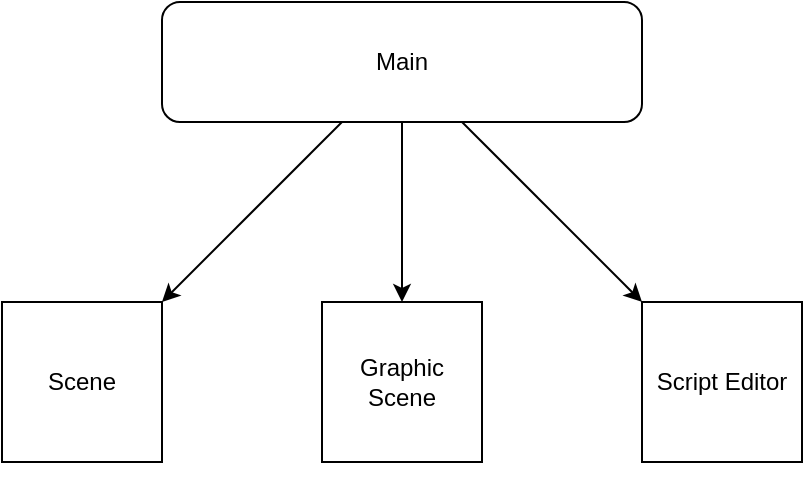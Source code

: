 <mxfile version="16.0.0" type="github">
  <diagram id="hCC37PdxLk1hiNzJ39LI" name="Page-1">
    <mxGraphModel dx="1422" dy="754" grid="1" gridSize="10" guides="1" tooltips="1" connect="1" arrows="1" fold="1" page="1" pageScale="1" pageWidth="850" pageHeight="1100" math="0" shadow="0">
      <root>
        <mxCell id="0" />
        <mxCell id="1" parent="0" />
        <mxCell id="mb9BTXo8A0_jGZtF6IZj-12" style="rounded=0;orthogonalLoop=1;jettySize=auto;html=1;" edge="1" parent="1" source="mb9BTXo8A0_jGZtF6IZj-8" target="mb9BTXo8A0_jGZtF6IZj-9">
          <mxGeometry relative="1" as="geometry" />
        </mxCell>
        <mxCell id="mb9BTXo8A0_jGZtF6IZj-13" style="rounded=0;orthogonalLoop=1;jettySize=auto;html=1;" edge="1" parent="1" source="mb9BTXo8A0_jGZtF6IZj-8" target="mb9BTXo8A0_jGZtF6IZj-10">
          <mxGeometry relative="1" as="geometry">
            <mxPoint x="430" y="190" as="targetPoint" />
          </mxGeometry>
        </mxCell>
        <mxCell id="mb9BTXo8A0_jGZtF6IZj-14" style="edgeStyle=none;rounded=0;orthogonalLoop=1;jettySize=auto;html=1;" edge="1" parent="1" source="mb9BTXo8A0_jGZtF6IZj-8" target="mb9BTXo8A0_jGZtF6IZj-11">
          <mxGeometry relative="1" as="geometry" />
        </mxCell>
        <mxCell id="mb9BTXo8A0_jGZtF6IZj-8" value="Main" style="rounded=1;whiteSpace=wrap;html=1;" vertex="1" parent="1">
          <mxGeometry x="320" y="50" width="240" height="60" as="geometry" />
        </mxCell>
        <mxCell id="mb9BTXo8A0_jGZtF6IZj-9" value="Scene" style="whiteSpace=wrap;html=1;aspect=fixed;" vertex="1" parent="1">
          <mxGeometry x="240" y="200" width="80" height="80" as="geometry" />
        </mxCell>
        <mxCell id="mb9BTXo8A0_jGZtF6IZj-10" value="Graphic Scene" style="whiteSpace=wrap;html=1;aspect=fixed;" vertex="1" parent="1">
          <mxGeometry x="400" y="200" width="80" height="80" as="geometry" />
        </mxCell>
        <mxCell id="mb9BTXo8A0_jGZtF6IZj-11" value="Script Editor" style="whiteSpace=wrap;html=1;aspect=fixed;" vertex="1" parent="1">
          <mxGeometry x="560" y="200" width="80" height="80" as="geometry" />
        </mxCell>
        <mxCell id="mb9BTXo8A0_jGZtF6IZj-18" style="edgeStyle=none;rounded=0;orthogonalLoop=1;jettySize=auto;html=1;exitX=0.75;exitY=1;exitDx=0;exitDy=0;" edge="1" parent="1" source="mb9BTXo8A0_jGZtF6IZj-10" target="mb9BTXo8A0_jGZtF6IZj-10">
          <mxGeometry relative="1" as="geometry" />
        </mxCell>
      </root>
    </mxGraphModel>
  </diagram>
</mxfile>

